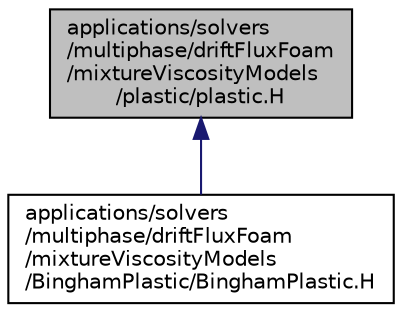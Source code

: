 digraph "applications/solvers/multiphase/driftFluxFoam/mixtureViscosityModels/plastic/plastic.H"
{
  bgcolor="transparent";
  edge [fontname="Helvetica",fontsize="10",labelfontname="Helvetica",labelfontsize="10"];
  node [fontname="Helvetica",fontsize="10",shape=record];
  Node1 [label="applications/solvers\l/multiphase/driftFluxFoam\l/mixtureViscosityModels\l/plastic/plastic.H",height=0.2,width=0.4,color="black", fillcolor="grey75", style="filled", fontcolor="black"];
  Node1 -> Node2 [dir="back",color="midnightblue",fontsize="10",style="solid",fontname="Helvetica"];
  Node2 [label="applications/solvers\l/multiphase/driftFluxFoam\l/mixtureViscosityModels\l/BinghamPlastic/BinghamPlastic.H",height=0.2,width=0.4,color="black",URL="$a03432.html"];
}
